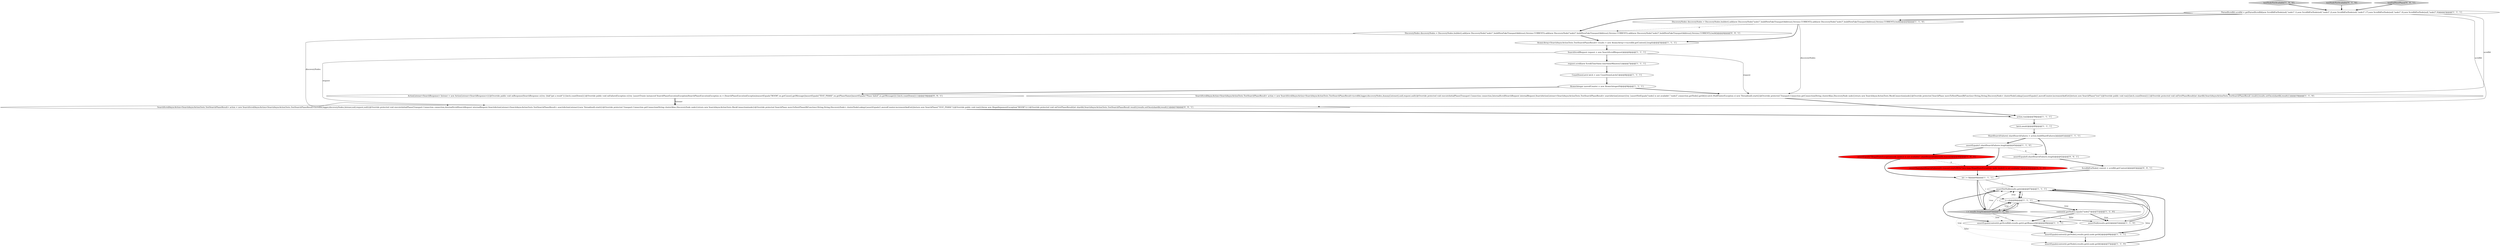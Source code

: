digraph {
6 [style = filled, label = "SearchScrollRequest request = new SearchScrollRequest()@@@6@@@['1', '1', '1']", fillcolor = white, shape = ellipse image = "AAA0AAABBB1BBB"];
19 [style = filled, label = "assertEquals(1,shardSearchFailures.length)@@@45@@@['1', '1', '0']", fillcolor = white, shape = ellipse image = "AAA0AAABBB1BBB"];
7 [style = filled, label = "SearchScrollAsyncAction<SearchAsyncActionTests.TestSearchPhaseResult> action = new SearchScrollAsyncAction<SearchAsyncActionTests.TestSearchPhaseResult>(scrollId,logger,discoveryNodes,dummyListener(),null,request,null){@Override protected void executeInitialPhase(Transport.Connection connection,InternalScrollSearchRequest internalRequest,SearchActionListener<SearchAsyncActionTests.TestSearchPhaseResult> searchActionListener){try {assertNotEquals(\"node2 is not available\",\"node2\",connection.getNode().getId())}catch (NullPointerException e) new Thread(null).start()}@Override protected Transport.Connection getConnection(String clusterAlias,DiscoveryNode node){return new SearchAsyncActionTests.MockConnection(node)}@Override protected SearchPhase moveToNextPhase(BiFunction<String,String,DiscoveryNode> clusterNodeLookup){assertEquals(1,movedCounter.incrementAndGet())return new SearchPhase(\"test\"){@Override public void run(){latch.countDown()}}}@Override protected void onFirstPhaseResult(int shardId,SearchAsyncActionTests.TestSearchPhaseResult result){results.setOnce(shardId,result)}}@@@10@@@['1', '1', '0']", fillcolor = white, shape = ellipse image = "AAA0AAABBB1BBB"];
9 [style = filled, label = "action.run()@@@59@@@['1', '1', '1']", fillcolor = white, shape = ellipse image = "AAA0AAABBB1BBB"];
8 [style = filled, label = "assertEquals(context(i(.getNode(),results.get(i).node.getId())@@@57@@@['1', '1', '0']", fillcolor = white, shape = ellipse image = "AAA0AAABBB1BBB"];
10 [style = filled, label = "ParsedScrollId scrollId = getParsedScrollId(new ScrollIdForNode(null,\"node1\",1),new ScrollIdForNode(null,\"node2\",2),new ScrollIdForNode(null,\"node3\",17),new ScrollIdForNode(null,\"node1\",0),new ScrollIdForNode(null,\"node3\",0))@@@3@@@['1', '1', '1']", fillcolor = white, shape = ellipse image = "AAA0AAABBB1BBB"];
16 [style = filled, label = "testNodeNotAvailable['1', '0', '0']", fillcolor = lightgray, shape = diamond image = "AAA0AAABBB1BBB"];
17 [style = filled, label = "assertNotNull(results.get(i))@@@67@@@['1', '1', '1']", fillcolor = white, shape = ellipse image = "AAA0AAABBB1BBB"];
27 [style = filled, label = "SearchScrollAsyncAction<SearchAsyncActionTests.TestSearchPhaseResult> action = new SearchScrollAsyncAction<SearchAsyncActionTests.TestSearchPhaseResult>(scrollId,logger,discoveryNodes,listener,null,request,null){@Override protected void executeInitialPhase(Transport.Connection connection,InternalScrollSearchRequest internalRequest,SearchActionListener<SearchAsyncActionTests.TestSearchPhaseResult> searchActionListener){new Thread(null).start()}@Override protected Transport.Connection getConnection(String clusterAlias,DiscoveryNode node){return new SearchAsyncActionTests.MockConnection(node)}@Override protected SearchPhase moveToNextPhase(BiFunction<String,String,DiscoveryNode> clusterNodeLookup){assertEquals(1,movedCounter.incrementAndGet())return new SearchPhase(\"TEST_PHASE\"){@Override public void run(){throw new IllegalArgumentException(\"BOOM\")}}}@Override protected void onFirstPhaseResult(int shardId,SearchAsyncActionTests.TestSearchPhaseResult result){results.setOnce(shardId,result)}}@@@33@@@['0', '0', '1']", fillcolor = white, shape = ellipse image = "AAA0AAABBB3BBB"];
24 [style = filled, label = "testNodeNotAvailable['0', '1', '0']", fillcolor = lightgray, shape = diamond image = "AAA0AAABBB2BBB"];
3 [style = filled, label = "DiscoveryNodes discoveryNodes = DiscoveryNodes.builder().add(new DiscoveryNode(\"node1\",buildNewFakeTransportAddress(),Version.CURRENT)).add(new DiscoveryNode(\"node3\",buildNewFakeTransportAddress(),Version.CURRENT)).build()@@@4@@@['1', '1', '0']", fillcolor = white, shape = ellipse image = "AAA0AAABBB1BBB"];
30 [style = filled, label = "assertEquals(0,shardSearchFailures.length)@@@62@@@['0', '0', '1']", fillcolor = white, shape = ellipse image = "AAA0AAABBB3BBB"];
1 [style = filled, label = "int i = 0@@@64@@@['1', '1', '1']", fillcolor = white, shape = ellipse image = "AAA0AAABBB1BBB"];
4 [style = filled, label = "context(i(.getNode().equals(\"node2\")@@@51@@@['1', '1', '0']", fillcolor = white, shape = diamond image = "AAA0AAABBB1BBB"];
26 [style = filled, label = "testFailNextPhase['0', '0', '1']", fillcolor = lightgray, shape = diamond image = "AAA0AAABBB3BBB"];
5 [style = filled, label = "i++@@@66@@@['1', '1', '1']", fillcolor = white, shape = ellipse image = "AAA0AAABBB1BBB"];
21 [style = filled, label = "assertNull(results.get(i))@@@52@@@['1', '1', '0']", fillcolor = white, shape = ellipse image = "AAA0AAABBB1BBB"];
2 [style = filled, label = "assertEquals(context(i(.getNode(),results.get(i).node.getId())@@@69@@@['1', '1', '1']", fillcolor = white, shape = ellipse image = "AAA0AAABBB1BBB"];
25 [style = filled, label = "DiscoveryNodes discoveryNodes = DiscoveryNodes.builder().add(new DiscoveryNode(\"node1\",buildNewFakeTransportAddress(),Version.CURRENT)).add(new DiscoveryNode(\"node2\",buildNewFakeTransportAddress(),Version.CURRENT)).add(new DiscoveryNode(\"node3\",buildNewFakeTransportAddress(),Version.CURRENT)).build()@@@4@@@['0', '0', '1']", fillcolor = white, shape = ellipse image = "AAA0AAABBB3BBB"];
0 [style = filled, label = "ShardSearchFailure(( shardSearchFailures = action.buildShardFailures()@@@61@@@['1', '1', '1']", fillcolor = white, shape = ellipse image = "AAA0AAABBB1BBB"];
28 [style = filled, label = "ActionListener<SearchResponse> listener = new ActionListener<SearchResponse>(){@Override public void onResponse(SearchResponse o){try {fail(\"got a result\")}{latch.countDown()}}@Override public void onFailure(Exception e){try {assertTrue(e instanceof SearchPhaseExecutionException)SearchPhaseExecutionException ex = (SearchPhaseExecutionException)eassertEquals(\"BOOM\",ex.getCause().getMessage())assertEquals(\"TEST_PHASE\",ex.getPhaseName())assertEquals(\"Phase failed\",ex.getMessage())}{latch.countDown()}}}@@@10@@@['0', '0', '1']", fillcolor = white, shape = ellipse image = "AAA0AAABBB3BBB"];
14 [style = filled, label = "AtomicInteger movedCounter = new AtomicInteger(0)@@@9@@@['1', '1', '1']", fillcolor = white, shape = ellipse image = "AAA0AAABBB1BBB"];
23 [style = filled, label = "assertThat(shardSearchFailures(0(.reason(),startsWith(\"java.lang.IllegalStateException: node (node2( is not available\"))@@@46@@@['0', '1', '0']", fillcolor = red, shape = ellipse image = "AAA1AAABBB2BBB"];
11 [style = filled, label = "request.scroll(new Scroll(TimeValue.timeValueMinutes(1)))@@@7@@@['1', '1', '1']", fillcolor = white, shape = ellipse image = "AAA0AAABBB1BBB"];
29 [style = filled, label = "ScrollIdForNode(( context = scrollId.getContext()@@@63@@@['0', '0', '1']", fillcolor = white, shape = ellipse image = "AAA0AAABBB3BBB"];
13 [style = filled, label = "latch.await()@@@60@@@['1', '1', '1']", fillcolor = white, shape = ellipse image = "AAA0AAABBB1BBB"];
22 [style = filled, label = "i < results.length()@@@65@@@['1', '1', '1']", fillcolor = lightgray, shape = diamond image = "AAA0AAABBB1BBB"];
12 [style = filled, label = "AtomicArray<SearchAsyncActionTests.TestSearchPhaseResult> results = new AtomicArray<>(scrollId.getContext().length)@@@5@@@['1', '1', '1']", fillcolor = white, shape = ellipse image = "AAA0AAABBB1BBB"];
15 [style = filled, label = "CountDownLatch latch = new CountDownLatch(1)@@@8@@@['1', '1', '1']", fillcolor = white, shape = ellipse image = "AAA0AAABBB1BBB"];
20 [style = filled, label = "assertEquals(\"IllegalStateException(node (node2( is not available(\",shardSearchFailures(0(.reason())@@@46@@@['1', '0', '0']", fillcolor = red, shape = ellipse image = "AAA1AAABBB1BBB"];
18 [style = filled, label = "assertEquals(context(i(.getScrollId(),results.get(i).getRequestId())@@@68@@@['1', '1', '1']", fillcolor = white, shape = ellipse image = "AAA0AAABBB1BBB"];
24->10 [style = bold, label=""];
28->27 [style = solid, label="listener"];
5->17 [style = dotted, label="true"];
0->30 [style = bold, label=""];
1->17 [style = solid, label="i"];
17->5 [style = bold, label=""];
2->5 [style = bold, label=""];
6->7 [style = solid, label="request"];
22->18 [style = dotted, label="true"];
15->14 [style = bold, label=""];
26->10 [style = bold, label=""];
16->10 [style = bold, label=""];
0->19 [style = bold, label=""];
1->22 [style = solid, label="i"];
19->20 [style = bold, label=""];
27->9 [style = bold, label=""];
1->5 [style = solid, label="i"];
4->18 [style = dotted, label="false"];
4->21 [style = bold, label=""];
10->3 [style = bold, label=""];
14->28 [style = bold, label=""];
4->18 [style = bold, label=""];
22->2 [style = dotted, label="true"];
3->12 [style = bold, label=""];
20->1 [style = bold, label=""];
18->2 [style = bold, label=""];
22->18 [style = solid, label="i"];
12->6 [style = bold, label=""];
22->5 [style = solid, label="i"];
4->8 [style = dotted, label="false"];
22->5 [style = bold, label=""];
30->29 [style = bold, label=""];
3->7 [style = solid, label="discoveryNodes"];
11->15 [style = bold, label=""];
17->21 [style = solid, label="i"];
17->18 [style = solid, label="i"];
14->7 [style = bold, label=""];
6->27 [style = solid, label="request"];
1->22 [style = bold, label=""];
17->5 [style = solid, label="i"];
25->27 [style = solid, label="discoveryNodes"];
7->9 [style = bold, label=""];
8->17 [style = bold, label=""];
5->17 [style = solid, label="i"];
4->21 [style = dotted, label="true"];
22->5 [style = dotted, label="true"];
4->2 [style = dotted, label="false"];
5->22 [style = solid, label="i"];
19->30 [style = dashed, label="0"];
10->25 [style = bold, label=""];
25->12 [style = bold, label=""];
10->27 [style = solid, label="scrollId"];
19->23 [style = bold, label=""];
6->11 [style = bold, label=""];
5->4 [style = bold, label=""];
20->23 [style = dashed, label="0"];
23->1 [style = bold, label=""];
22->17 [style = bold, label=""];
5->4 [style = dotted, label="true"];
22->17 [style = dotted, label="true"];
28->27 [style = bold, label=""];
29->1 [style = bold, label=""];
10->7 [style = solid, label="scrollId"];
22->21 [style = solid, label="i"];
5->22 [style = bold, label=""];
21->17 [style = bold, label=""];
17->18 [style = bold, label=""];
2->8 [style = bold, label=""];
13->0 [style = bold, label=""];
9->13 [style = bold, label=""];
22->17 [style = solid, label="i"];
3->25 [style = dashed, label="0"];
}
